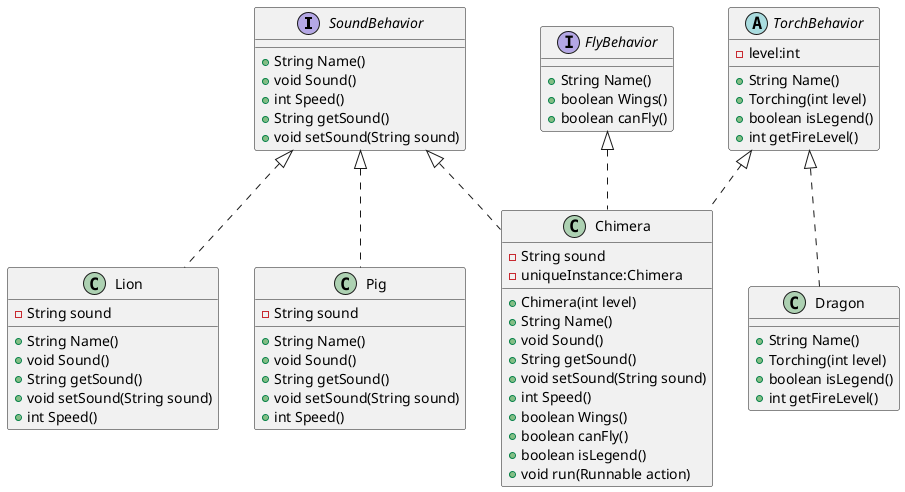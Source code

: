 @startuml
'https://plantuml.com/class-diagram

interface SoundBehavior {
+String Name()
+void Sound()
+int Speed()
+String getSound()
+void setSound(String sound)
}

interface FlyBehavior{
+String Name()
+boolean Wings()
+boolean canFly()
}

abstract class TorchBehavior{
- level:int
+String Name()
+Torching(int level)
+boolean isLegend()
+int getFireLevel()
}

class Lion{
-String sound
+String Name()
+void Sound()
+String getSound()
+void setSound(String sound)
+int Speed()
}

class Pig{
-String sound
+String Name()
+void Sound()
+String getSound()
+void setSound(String sound)
+int Speed()
}

class Dragon{
+String Name()
+Torching(int level)
+boolean isLegend()
+int getFireLevel()
}

class Chimera{
-String sound
- uniqueInstance:Chimera
+Chimera(int level)
+String Name()
+void Sound()
+String getSound()
+void setSound(String sound)
+int Speed()
+boolean Wings()
+boolean canFly()
+boolean isLegend()
+void run(Runnable action)
}

SoundBehavior <|.. Lion
SoundBehavior <|.. Pig
SoundBehavior <|.. Chimera
FlyBehavior <|.. Chimera
TorchBehavior <|.. Dragon
TorchBehavior <|.. Chimera

@enduml